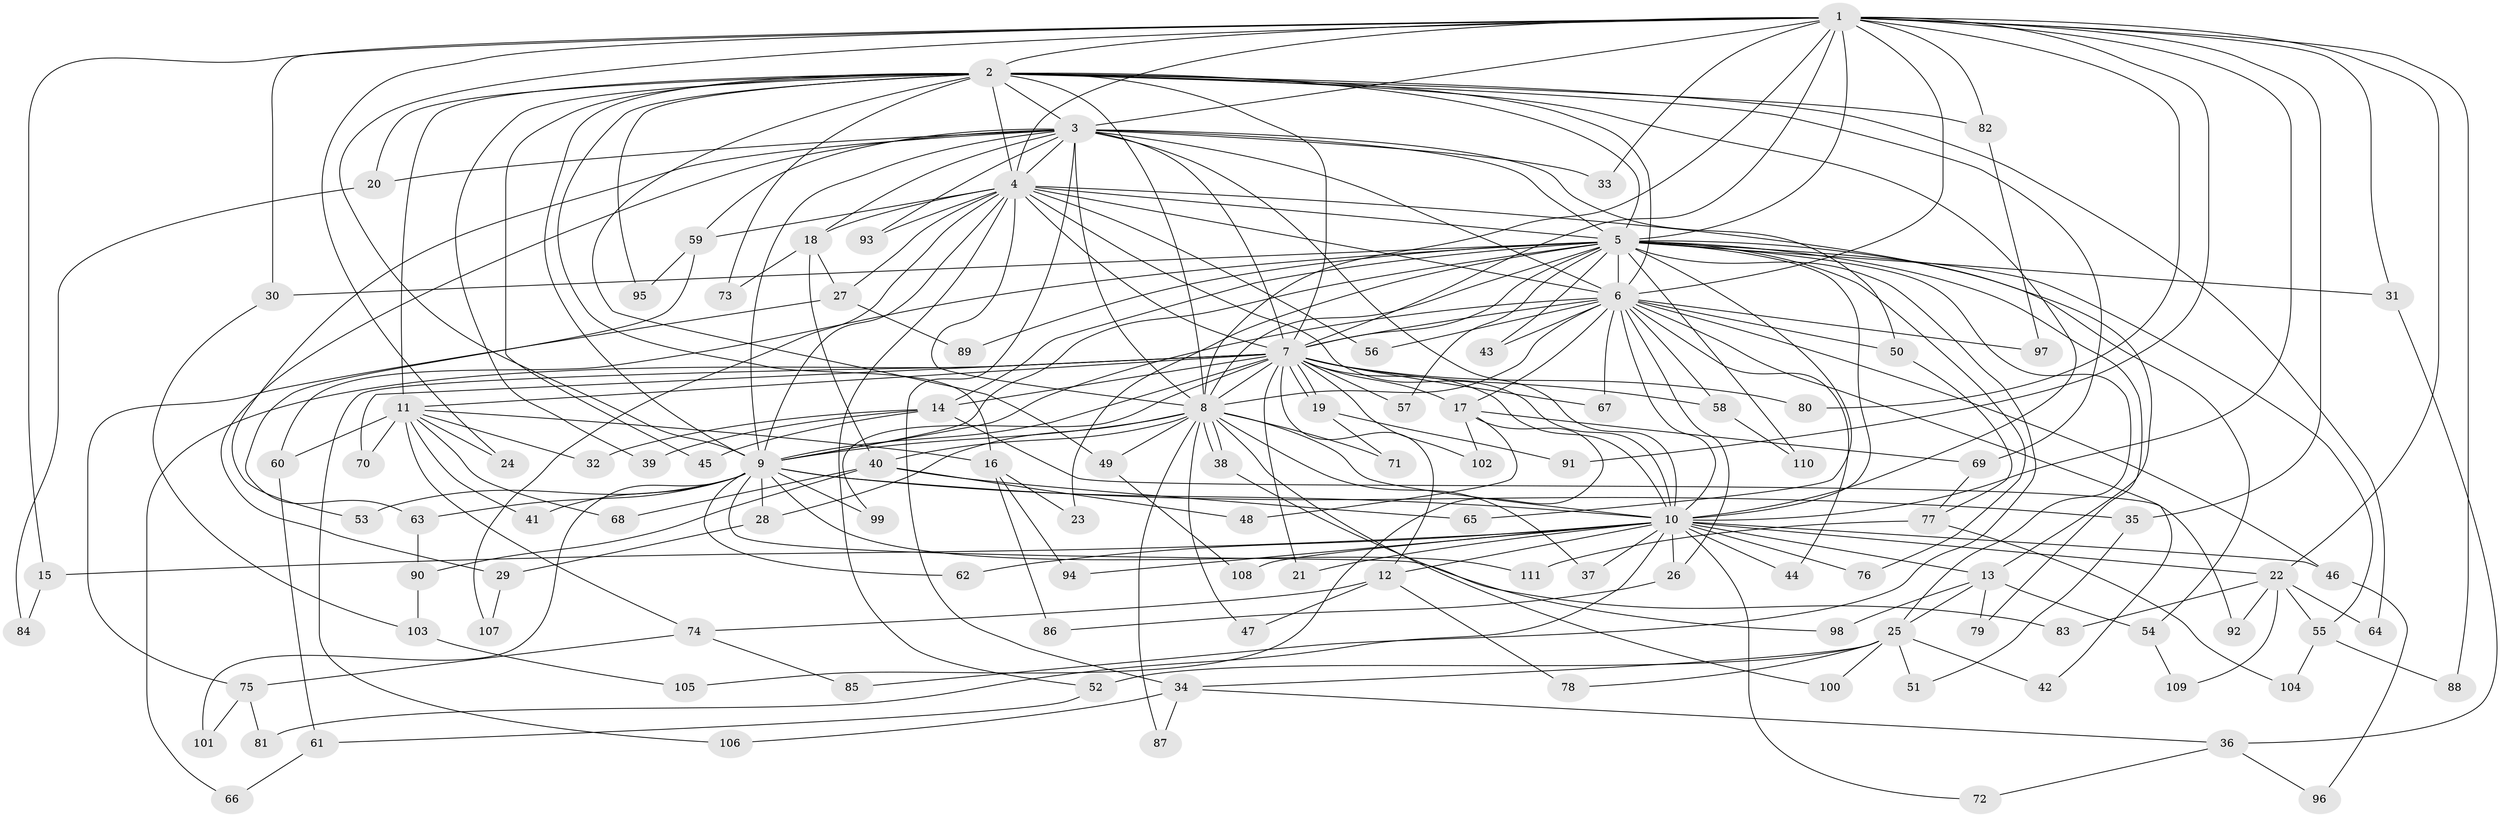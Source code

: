 // coarse degree distribution, {17: 0.012987012987012988, 19: 0.025974025974025976, 16: 0.025974025974025976, 25: 0.012987012987012988, 18: 0.025974025974025976, 23: 0.025974025974025976, 10: 0.012987012987012988, 5: 0.03896103896103896, 6: 0.03896103896103896, 3: 0.19480519480519481, 4: 0.09090909090909091, 2: 0.44155844155844154, 7: 0.025974025974025976, 8: 0.025974025974025976}
// Generated by graph-tools (version 1.1) at 2025/17/03/04/25 18:17:41]
// undirected, 111 vertices, 247 edges
graph export_dot {
graph [start="1"]
  node [color=gray90,style=filled];
  1;
  2;
  3;
  4;
  5;
  6;
  7;
  8;
  9;
  10;
  11;
  12;
  13;
  14;
  15;
  16;
  17;
  18;
  19;
  20;
  21;
  22;
  23;
  24;
  25;
  26;
  27;
  28;
  29;
  30;
  31;
  32;
  33;
  34;
  35;
  36;
  37;
  38;
  39;
  40;
  41;
  42;
  43;
  44;
  45;
  46;
  47;
  48;
  49;
  50;
  51;
  52;
  53;
  54;
  55;
  56;
  57;
  58;
  59;
  60;
  61;
  62;
  63;
  64;
  65;
  66;
  67;
  68;
  69;
  70;
  71;
  72;
  73;
  74;
  75;
  76;
  77;
  78;
  79;
  80;
  81;
  82;
  83;
  84;
  85;
  86;
  87;
  88;
  89;
  90;
  91;
  92;
  93;
  94;
  95;
  96;
  97;
  98;
  99;
  100;
  101;
  102;
  103;
  104;
  105;
  106;
  107;
  108;
  109;
  110;
  111;
  1 -- 2;
  1 -- 3;
  1 -- 4;
  1 -- 5;
  1 -- 6;
  1 -- 7;
  1 -- 8;
  1 -- 9;
  1 -- 10;
  1 -- 15;
  1 -- 22;
  1 -- 24;
  1 -- 30;
  1 -- 31;
  1 -- 33;
  1 -- 35;
  1 -- 80;
  1 -- 82;
  1 -- 88;
  1 -- 91;
  2 -- 3;
  2 -- 4;
  2 -- 5;
  2 -- 6;
  2 -- 7;
  2 -- 8;
  2 -- 9;
  2 -- 10;
  2 -- 11;
  2 -- 16;
  2 -- 20;
  2 -- 39;
  2 -- 45;
  2 -- 49;
  2 -- 64;
  2 -- 69;
  2 -- 73;
  2 -- 82;
  2 -- 95;
  3 -- 4;
  3 -- 5;
  3 -- 6;
  3 -- 7;
  3 -- 8;
  3 -- 9;
  3 -- 10;
  3 -- 18;
  3 -- 20;
  3 -- 29;
  3 -- 33;
  3 -- 34;
  3 -- 50;
  3 -- 53;
  3 -- 59;
  3 -- 93;
  4 -- 5;
  4 -- 6;
  4 -- 7;
  4 -- 8;
  4 -- 9;
  4 -- 10;
  4 -- 13;
  4 -- 18;
  4 -- 27;
  4 -- 52;
  4 -- 56;
  4 -- 59;
  4 -- 93;
  4 -- 107;
  5 -- 6;
  5 -- 7;
  5 -- 8;
  5 -- 9;
  5 -- 10;
  5 -- 14;
  5 -- 23;
  5 -- 25;
  5 -- 30;
  5 -- 31;
  5 -- 43;
  5 -- 54;
  5 -- 55;
  5 -- 57;
  5 -- 60;
  5 -- 65;
  5 -- 76;
  5 -- 79;
  5 -- 85;
  5 -- 89;
  5 -- 110;
  6 -- 7;
  6 -- 8;
  6 -- 9;
  6 -- 10;
  6 -- 17;
  6 -- 26;
  6 -- 42;
  6 -- 43;
  6 -- 44;
  6 -- 46;
  6 -- 50;
  6 -- 56;
  6 -- 58;
  6 -- 67;
  6 -- 97;
  7 -- 8;
  7 -- 9;
  7 -- 10;
  7 -- 11;
  7 -- 12;
  7 -- 14;
  7 -- 17;
  7 -- 19;
  7 -- 19;
  7 -- 21;
  7 -- 57;
  7 -- 58;
  7 -- 66;
  7 -- 67;
  7 -- 70;
  7 -- 80;
  7 -- 99;
  7 -- 102;
  7 -- 106;
  8 -- 9;
  8 -- 10;
  8 -- 28;
  8 -- 37;
  8 -- 38;
  8 -- 38;
  8 -- 40;
  8 -- 47;
  8 -- 49;
  8 -- 71;
  8 -- 87;
  8 -- 100;
  9 -- 10;
  9 -- 28;
  9 -- 35;
  9 -- 41;
  9 -- 53;
  9 -- 62;
  9 -- 63;
  9 -- 83;
  9 -- 99;
  9 -- 101;
  9 -- 111;
  10 -- 12;
  10 -- 13;
  10 -- 15;
  10 -- 21;
  10 -- 22;
  10 -- 26;
  10 -- 37;
  10 -- 44;
  10 -- 46;
  10 -- 62;
  10 -- 72;
  10 -- 76;
  10 -- 81;
  10 -- 94;
  10 -- 108;
  11 -- 16;
  11 -- 24;
  11 -- 32;
  11 -- 41;
  11 -- 60;
  11 -- 68;
  11 -- 70;
  11 -- 74;
  12 -- 47;
  12 -- 74;
  12 -- 78;
  13 -- 25;
  13 -- 54;
  13 -- 79;
  13 -- 98;
  14 -- 32;
  14 -- 39;
  14 -- 45;
  14 -- 92;
  15 -- 84;
  16 -- 23;
  16 -- 86;
  16 -- 94;
  17 -- 48;
  17 -- 69;
  17 -- 102;
  17 -- 105;
  18 -- 27;
  18 -- 40;
  18 -- 73;
  19 -- 71;
  19 -- 91;
  20 -- 84;
  22 -- 55;
  22 -- 64;
  22 -- 83;
  22 -- 92;
  22 -- 109;
  25 -- 34;
  25 -- 42;
  25 -- 51;
  25 -- 52;
  25 -- 78;
  25 -- 100;
  26 -- 86;
  27 -- 75;
  27 -- 89;
  28 -- 29;
  29 -- 107;
  30 -- 103;
  31 -- 36;
  34 -- 36;
  34 -- 87;
  34 -- 106;
  35 -- 51;
  36 -- 72;
  36 -- 96;
  38 -- 98;
  40 -- 48;
  40 -- 65;
  40 -- 68;
  40 -- 90;
  46 -- 96;
  49 -- 108;
  50 -- 77;
  52 -- 61;
  54 -- 109;
  55 -- 88;
  55 -- 104;
  58 -- 110;
  59 -- 63;
  59 -- 95;
  60 -- 61;
  61 -- 66;
  63 -- 90;
  69 -- 77;
  74 -- 75;
  74 -- 85;
  75 -- 81;
  75 -- 101;
  77 -- 104;
  77 -- 111;
  82 -- 97;
  90 -- 103;
  103 -- 105;
}
